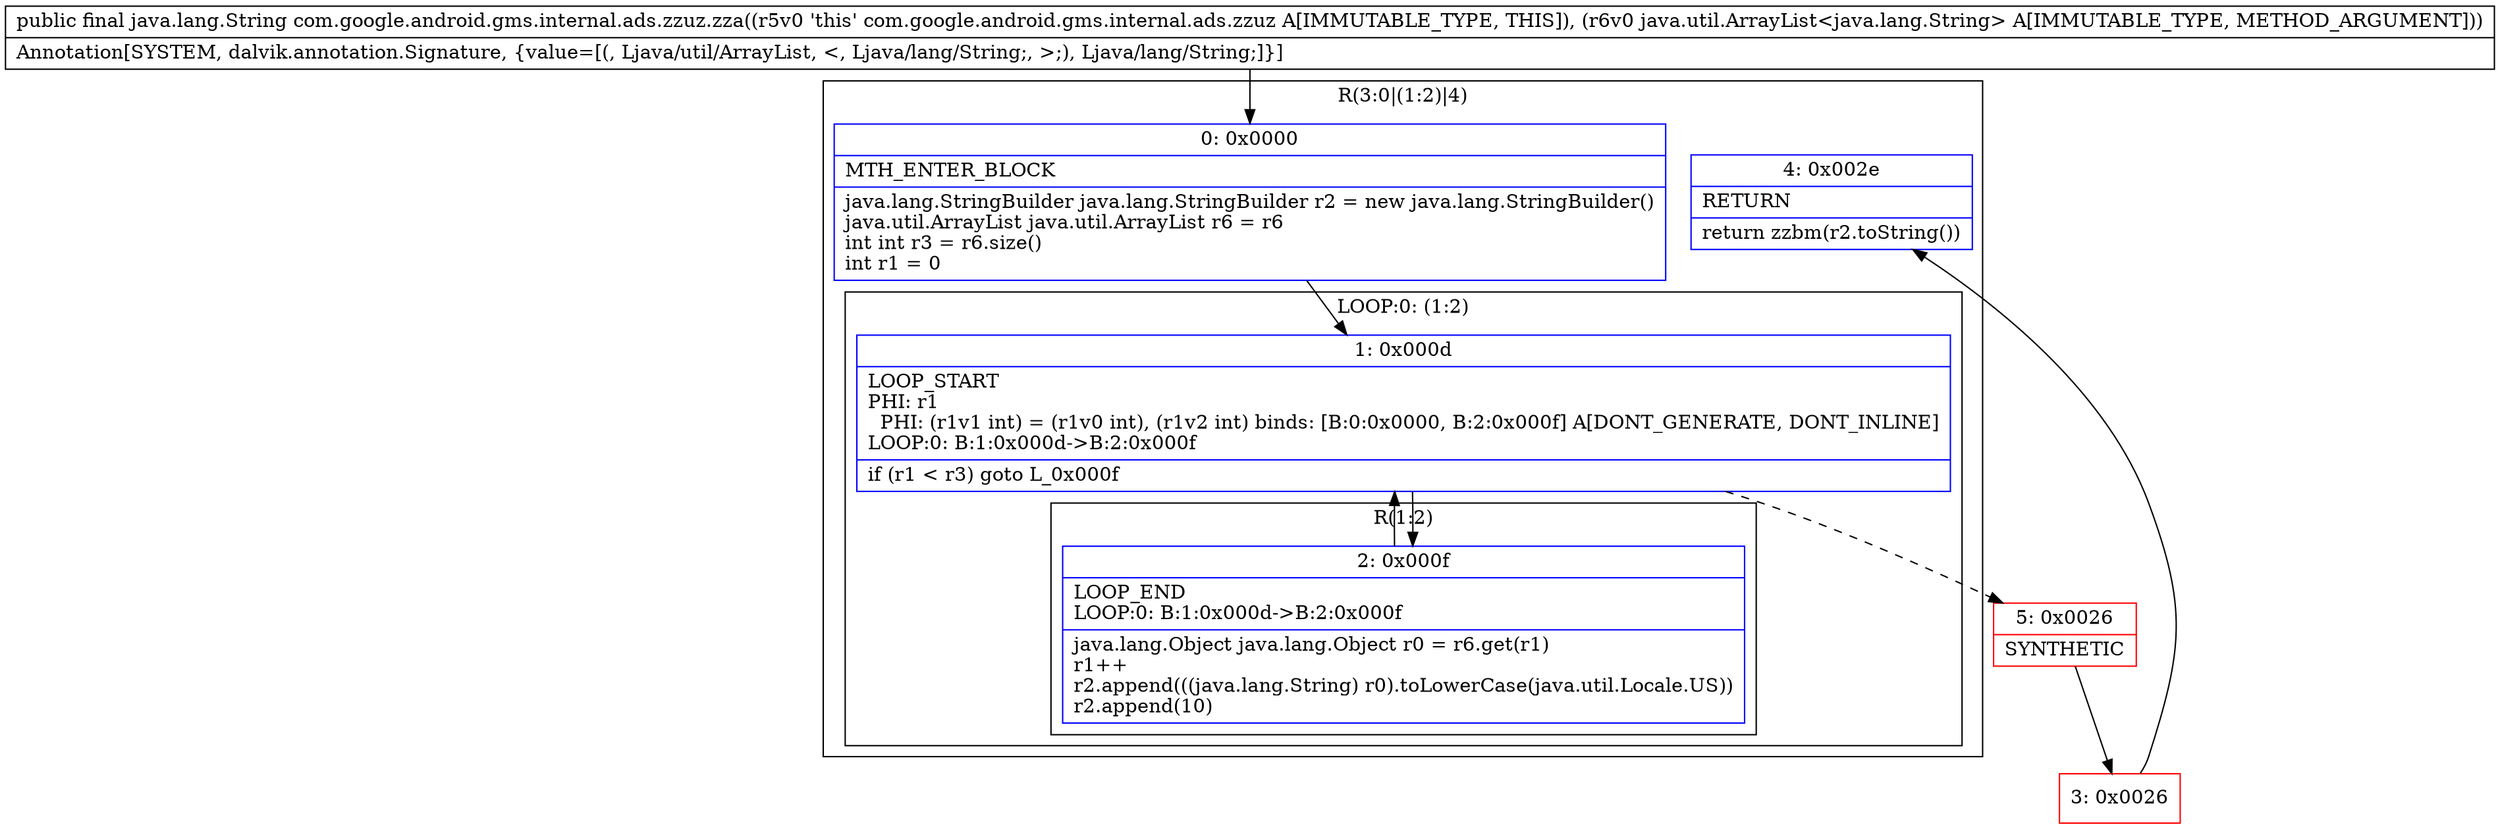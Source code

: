 digraph "CFG forcom.google.android.gms.internal.ads.zzuz.zza(Ljava\/util\/ArrayList;)Ljava\/lang\/String;" {
subgraph cluster_Region_1899010574 {
label = "R(3:0|(1:2)|4)";
node [shape=record,color=blue];
Node_0 [shape=record,label="{0\:\ 0x0000|MTH_ENTER_BLOCK\l|java.lang.StringBuilder java.lang.StringBuilder r2 = new java.lang.StringBuilder()\ljava.util.ArrayList java.util.ArrayList r6 = r6\lint int r3 = r6.size()\lint r1 = 0\l}"];
subgraph cluster_LoopRegion_2143884926 {
label = "LOOP:0: (1:2)";
node [shape=record,color=blue];
Node_1 [shape=record,label="{1\:\ 0x000d|LOOP_START\lPHI: r1 \l  PHI: (r1v1 int) = (r1v0 int), (r1v2 int) binds: [B:0:0x0000, B:2:0x000f] A[DONT_GENERATE, DONT_INLINE]\lLOOP:0: B:1:0x000d\-\>B:2:0x000f\l|if (r1 \< r3) goto L_0x000f\l}"];
subgraph cluster_Region_1824146456 {
label = "R(1:2)";
node [shape=record,color=blue];
Node_2 [shape=record,label="{2\:\ 0x000f|LOOP_END\lLOOP:0: B:1:0x000d\-\>B:2:0x000f\l|java.lang.Object java.lang.Object r0 = r6.get(r1)\lr1++\lr2.append(((java.lang.String) r0).toLowerCase(java.util.Locale.US))\lr2.append(10)\l}"];
}
}
Node_4 [shape=record,label="{4\:\ 0x002e|RETURN\l|return zzbm(r2.toString())\l}"];
}
Node_3 [shape=record,color=red,label="{3\:\ 0x0026}"];
Node_5 [shape=record,color=red,label="{5\:\ 0x0026|SYNTHETIC\l}"];
MethodNode[shape=record,label="{public final java.lang.String com.google.android.gms.internal.ads.zzuz.zza((r5v0 'this' com.google.android.gms.internal.ads.zzuz A[IMMUTABLE_TYPE, THIS]), (r6v0 java.util.ArrayList\<java.lang.String\> A[IMMUTABLE_TYPE, METHOD_ARGUMENT]))  | Annotation[SYSTEM, dalvik.annotation.Signature, \{value=[(, Ljava\/util\/ArrayList, \<, Ljava\/lang\/String;, \>;), Ljava\/lang\/String;]\}]\l}"];
MethodNode -> Node_0;
Node_0 -> Node_1;
Node_1 -> Node_2;
Node_1 -> Node_5[style=dashed];
Node_2 -> Node_1;
Node_3 -> Node_4;
Node_5 -> Node_3;
}

